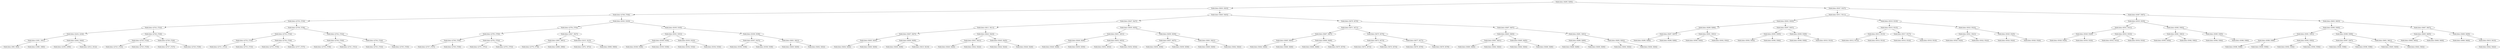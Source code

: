 digraph G{
1950132865 [label="Node{data=[9295, 9295]}"]
1950132865 -> 986018994
986018994 [label="Node{data=[9203, 9203]}"]
986018994 -> 1820911593
1820911593 [label="Node{data=[2746, 2746]}"]
1820911593 -> 1495845880
1495845880 [label="Node{data=[2730, 2730]}"]
1495845880 -> 1221663486
1221663486 [label="Node{data=[2722, 2722]}"]
1221663486 -> 1495308210
1495308210 [label="Node{data=[2234, 2234]}"]
1495308210 -> 1924961488
1924961488 [label="Node{data=[1001, 1001]}"]
1924961488 -> 1834284660
1834284660 [label="Node{data=[993, 993]}"]
1924961488 -> 764549066
764549066 [label="Node{data=[1960, 1960]}"]
1495308210 -> 1892849869
1892849869 [label="Node{data=[2444, 2444]}"]
1892849869 -> 1725863955
1725863955 [label="Node{data=[2359, 2359]}"]
1892849869 -> 754132458
754132458 [label="Node{data=[2512, 2512]}"]
1221663486 -> 300047353
300047353 [label="Node{data=[2726, 2726]}"]
300047353 -> 1964158456
1964158456 [label="Node{data=[2724, 2724]}"]
1964158456 -> 1738456393
1738456393 [label="Node{data=[2723, 2723]}"]
1964158456 -> 1383532581
1383532581 [label="Node{data=[2725, 2725]}"]
300047353 -> 1372175361
1372175361 [label="Node{data=[2728, 2728]}"]
1372175361 -> 827631277
827631277 [label="Node{data=[2727, 2727]}"]
1372175361 -> 590491963
590491963 [label="Node{data=[2729, 2729]}"]
1495845880 -> 1231958872
1231958872 [label="Node{data=[2738, 2738]}"]
1231958872 -> 1432074176
1432074176 [label="Node{data=[2734, 2734]}"]
1432074176 -> 1093534216
1093534216 [label="Node{data=[2732, 2732]}"]
1093534216 -> 1940343039
1940343039 [label="Node{data=[2731, 2731]}"]
1093534216 -> 1273712928
1273712928 [label="Node{data=[2733, 2733]}"]
1432074176 -> 1124469290
1124469290 [label="Node{data=[2736, 2736]}"]
1124469290 -> 1921613312
1921613312 [label="Node{data=[2735, 2735]}"]
1124469290 -> 1000353822
1000353822 [label="Node{data=[2737, 2737]}"]
1231958872 -> 718472219
718472219 [label="Node{data=[2742, 2742]}"]
718472219 -> 1509362737
1509362737 [label="Node{data=[2740, 2740]}"]
1509362737 -> 1614217329
1614217329 [label="Node{data=[2739, 2739]}"]
1509362737 -> 1512963241
1512963241 [label="Node{data=[2741, 2741]}"]
718472219 -> 1751959595
1751959595 [label="Node{data=[2744, 2744]}"]
1751959595 -> 152819603
152819603 [label="Node{data=[2743, 2743]}"]
1751959595 -> 1366784585
1366784585 [label="Node{data=[2745, 2745]}"]
1820911593 -> 1678384250
1678384250 [label="Node{data=[9163, 9163]}"]
1678384250 -> 1781116224
1781116224 [label="Node{data=[2754, 2754]}"]
1781116224 -> 1037650137
1037650137 [label="Node{data=[2750, 2750]}"]
1037650137 -> 1461114905
1461114905 [label="Node{data=[2748, 2748]}"]
1461114905 -> 1674311501
1674311501 [label="Node{data=[2747, 2747]}"]
1461114905 -> 1152325081
1152325081 [label="Node{data=[2749, 2749]}"]
1037650137 -> 868680213
868680213 [label="Node{data=[2752, 2752]}"]
868680213 -> 1391514212
1391514212 [label="Node{data=[2751, 2751]}"]
868680213 -> 1857894120
1857894120 [label="Node{data=[2753, 2753]}"]
1781116224 -> 1384179515
1384179515 [label="Node{data=[3027, 3027]}"]
1384179515 -> 1507627220
1507627220 [label="Node{data=[2901, 2901]}"]
1507627220 -> 225122937
225122937 [label="Node{data=[2778, 2778]}"]
1507627220 -> 182871882
182871882 [label="Node{data=[2966, 2966]}"]
1384179515 -> 1594552338
1594552338 [label="Node{data=[3215, 3215]}"]
1594552338 -> 1651343639
1651343639 [label="Node{data=[3072, 3072]}"]
1594552338 -> 931198961
931198961 [label="Node{data=[9080, 9080]}"]
1678384250 -> 249891452
249891452 [label="Node{data=[9195, 9195]}"]
249891452 -> 115859922
115859922 [label="Node{data=[9191, 9191]}"]
115859922 -> 135048480
135048480 [label="Node{data=[9189, 9189]}"]
135048480 -> 948169903
948169903 [label="Node{data=[9188, 9188]}"]
135048480 -> 504604457
504604457 [label="Node{data=[9190, 9190]}"]
115859922 -> 658713672
658713672 [label="Node{data=[9193, 9193]}"]
658713672 -> 1246486573
1246486573 [label="Node{data=[9192, 9192]}"]
658713672 -> 1829411679
1829411679 [label="Node{data=[9194, 9194]}"]
249891452 -> 1847804728
1847804728 [label="Node{data=[9199, 9199]}"]
1847804728 -> 1346114520
1346114520 [label="Node{data=[9197, 9197]}"]
1346114520 -> 1164168058
1164168058 [label="Node{data=[9196, 9196]}"]
1346114520 -> 2081054954
2081054954 [label="Node{data=[9198, 9198]}"]
1847804728 -> 147117776
147117776 [label="Node{data=[9201, 9201]}"]
147117776 -> 945206979
945206979 [label="Node{data=[9200, 9200]}"]
147117776 -> 1672839848
1672839848 [label="Node{data=[9202, 9202]}"]
986018994 -> 1285010180
1285010180 [label="Node{data=[9263, 9263]}"]
1285010180 -> 1649122832
1649122832 [label="Node{data=[9247, 9247]}"]
1649122832 -> 1873202228
1873202228 [label="Node{data=[9211, 9211]}"]
1873202228 -> 550089642
550089642 [label="Node{data=[9207, 9207]}"]
550089642 -> 1362570020
1362570020 [label="Node{data=[9205, 9205]}"]
1362570020 -> 1865585676
1865585676 [label="Node{data=[9204, 9204]}"]
1362570020 -> 908866226
908866226 [label="Node{data=[9206, 9206]}"]
550089642 -> 1528140606
1528140606 [label="Node{data=[9209, 9209]}"]
1528140606 -> 856943987
856943987 [label="Node{data=[9208, 9208]}"]
1528140606 -> 1215995369
1215995369 [label="Node{data=[9210, 9210]}"]
1873202228 -> 521441270
521441270 [label="Node{data=[9243, 9243]}"]
521441270 -> 1760523081
1760523081 [label="Node{data=[9241, 9241]}"]
1760523081 -> 1153131346
1153131346 [label="Node{data=[9240, 9240]}"]
1760523081 -> 1488075769
1488075769 [label="Node{data=[9242, 9242]}"]
521441270 -> 1675781158
1675781158 [label="Node{data=[9245, 9245]}"]
1675781158 -> 1879320104
1879320104 [label="Node{data=[9244, 9244]}"]
1675781158 -> 1874487945
1874487945 [label="Node{data=[9246, 9246]}"]
1649122832 -> 639560052
639560052 [label="Node{data=[9255, 9255]}"]
639560052 -> 1454209733
1454209733 [label="Node{data=[9251, 9251]}"]
1454209733 -> 122233694
122233694 [label="Node{data=[9249, 9249]}"]
122233694 -> 1000079132
1000079132 [label="Node{data=[9248, 9248]}"]
122233694 -> 1780479058
1780479058 [label="Node{data=[9250, 9250]}"]
1454209733 -> 1465503878
1465503878 [label="Node{data=[9253, 9253]}"]
1465503878 -> 432298720
432298720 [label="Node{data=[9252, 9252]}"]
1465503878 -> 2109945307
2109945307 [label="Node{data=[9254, 9254]}"]
639560052 -> 1760293717
1760293717 [label="Node{data=[9259, 9259]}"]
1760293717 -> 1907344174
1907344174 [label="Node{data=[9257, 9257]}"]
1907344174 -> 1242010785
1242010785 [label="Node{data=[9256, 9256]}"]
1907344174 -> 781065687
781065687 [label="Node{data=[9258, 9258]}"]
1760293717 -> 432546312
432546312 [label="Node{data=[9261, 9261]}"]
432546312 -> 384906412
384906412 [label="Node{data=[9260, 9260]}"]
432546312 -> 1613039695
1613039695 [label="Node{data=[9262, 9262]}"]
1285010180 -> 1050394937
1050394937 [label="Node{data=[9279, 9279]}"]
1050394937 -> 1721461888
1721461888 [label="Node{data=[9271, 9271]}"]
1721461888 -> 2035310763
2035310763 [label="Node{data=[9267, 9267]}"]
2035310763 -> 830433470
830433470 [label="Node{data=[9265, 9265]}"]
830433470 -> 1368253857
1368253857 [label="Node{data=[9264, 9264]}"]
830433470 -> 1825533052
1825533052 [label="Node{data=[9266, 9266]}"]
2035310763 -> 383782006
383782006 [label="Node{data=[9269, 9269]}"]
383782006 -> 1552985228
1552985228 [label="Node{data=[9268, 9268]}"]
383782006 -> 1653533266
1653533266 [label="Node{data=[9270, 9270]}"]
1721461888 -> 1966462707
1966462707 [label="Node{data=[9275, 9275]}"]
1966462707 -> 1671493535
1671493535 [label="Node{data=[9273, 9273]}"]
1671493535 -> 982373291
982373291 [label="Node{data=[9272, 9272]}"]
1671493535 -> 801403602
801403602 [label="Node{data=[9274, 9274]}"]
1966462707 -> 1948101527
1948101527 [label="Node{data=[9277, 9277]}"]
1948101527 -> 283485828
283485828 [label="Node{data=[9276, 9276]}"]
1948101527 -> 1151418296
1151418296 [label="Node{data=[9278, 9278]}"]
1050394937 -> 1216317212
1216317212 [label="Node{data=[9287, 9287]}"]
1216317212 -> 1361562775
1361562775 [label="Node{data=[9283, 9283]}"]
1361562775 -> 1825276337
1825276337 [label="Node{data=[9281, 9281]}"]
1825276337 -> 567951215
567951215 [label="Node{data=[9280, 9280]}"]
1825276337 -> 363399983
363399983 [label="Node{data=[9282, 9282]}"]
1361562775 -> 2047159929
2047159929 [label="Node{data=[9285, 9285]}"]
2047159929 -> 1249111681
1249111681 [label="Node{data=[9284, 9284]}"]
2047159929 -> 975344103
975344103 [label="Node{data=[9286, 9286]}"]
1216317212 -> 1729037823
1729037823 [label="Node{data=[9291, 9291]}"]
1729037823 -> 875207041
875207041 [label="Node{data=[9289, 9289]}"]
875207041 -> 1635286627
1635286627 [label="Node{data=[9288, 9288]}"]
875207041 -> 1333491202
1333491202 [label="Node{data=[9290, 9290]}"]
1729037823 -> 1346679535
1346679535 [label="Node{data=[9293, 9293]}"]
1346679535 -> 818077687
818077687 [label="Node{data=[9292, 9292]}"]
1346679535 -> 317400298
317400298 [label="Node{data=[9294, 9294]}"]
1950132865 -> 104106963
104106963 [label="Node{data=[9327, 9327]}"]
104106963 -> 1930596912
1930596912 [label="Node{data=[9311, 9311]}"]
1930596912 -> 1435096770
1435096770 [label="Node{data=[9303, 9303]}"]
1435096770 -> 504259821
504259821 [label="Node{data=[9299, 9299]}"]
504259821 -> 1019617004
1019617004 [label="Node{data=[9297, 9297]}"]
1019617004 -> 1528993878
1528993878 [label="Node{data=[9296, 9296]}"]
1019617004 -> 1074166326
1074166326 [label="Node{data=[9298, 9298]}"]
504259821 -> 759318487
759318487 [label="Node{data=[9301, 9301]}"]
759318487 -> 570367469
570367469 [label="Node{data=[9300, 9300]}"]
759318487 -> 1859178924
1859178924 [label="Node{data=[9302, 9302]}"]
1435096770 -> 502583690
502583690 [label="Node{data=[9307, 9307]}"]
502583690 -> 574050588
574050588 [label="Node{data=[9305, 9305]}"]
574050588 -> 2080252098
2080252098 [label="Node{data=[9304, 9304]}"]
574050588 -> 332120992
332120992 [label="Node{data=[9306, 9306]}"]
502583690 -> 671627474
671627474 [label="Node{data=[9309, 9309]}"]
671627474 -> 816784254
816784254 [label="Node{data=[9308, 9308]}"]
671627474 -> 987626905
987626905 [label="Node{data=[9310, 9310]}"]
1930596912 -> 2001137569
2001137569 [label="Node{data=[9319, 9319]}"]
2001137569 -> 509708083
509708083 [label="Node{data=[9315, 9315]}"]
509708083 -> 1461515090
1461515090 [label="Node{data=[9313, 9313]}"]
1461515090 -> 49872157
49872157 [label="Node{data=[9312, 9312]}"]
1461515090 -> 1115894020
1115894020 [label="Node{data=[9314, 9314]}"]
509708083 -> 1346989688
1346989688 [label="Node{data=[9317, 9317]}"]
1346989688 -> 1618968896
1618968896 [label="Node{data=[9316, 9316]}"]
1346989688 -> 623548487
623548487 [label="Node{data=[9318, 9318]}"]
2001137569 -> 2130351863
2130351863 [label="Node{data=[9323, 9323]}"]
2130351863 -> 1708854782
1708854782 [label="Node{data=[9321, 9321]}"]
1708854782 -> 2041771396
2041771396 [label="Node{data=[9320, 9320]}"]
1708854782 -> 145470037
145470037 [label="Node{data=[9322, 9322]}"]
2130351863 -> 575455385
575455385 [label="Node{data=[9325, 9325]}"]
575455385 -> 524651987
524651987 [label="Node{data=[9324, 9324]}"]
575455385 -> 1907709290
1907709290 [label="Node{data=[9326, 9326]}"]
104106963 -> 609843219
609843219 [label="Node{data=[9387, 9387]}"]
609843219 -> 1616194569
1616194569 [label="Node{data=[9335, 9335]}"]
1616194569 -> 1405947589
1405947589 [label="Node{data=[9331, 9331]}"]
1405947589 -> 134750163
134750163 [label="Node{data=[9329, 9329]}"]
134750163 -> 1744729889
1744729889 [label="Node{data=[9328, 9328]}"]
134750163 -> 780286643
780286643 [label="Node{data=[9330, 9330]}"]
1405947589 -> 352498304
352498304 [label="Node{data=[9333, 9333]}"]
352498304 -> 1564266868
1564266868 [label="Node{data=[9332, 9332]}"]
352498304 -> 1232069261
1232069261 [label="Node{data=[9334, 9334]}"]
1616194569 -> 1988566705
1988566705 [label="Node{data=[9383, 9383]}"]
1988566705 -> 1989223507
1989223507 [label="Node{data=[9381, 9381]}"]
1989223507 -> 1302195332
1302195332 [label="Node{data=[9359, 9359]}"]
1989223507 -> 2077230128
2077230128 [label="Node{data=[9382, 9382]}"]
1988566705 -> 896335725
896335725 [label="Node{data=[9385, 9385]}"]
896335725 -> 1243674159
1243674159 [label="Node{data=[9384, 9384]}"]
896335725 -> 1761335843
1761335843 [label="Node{data=[9386, 9386]}"]
609843219 -> 326218376
326218376 [label="Node{data=[9403, 9403]}"]
326218376 -> 1102356508
1102356508 [label="Node{data=[9395, 9395]}"]
1102356508 -> 216573835
216573835 [label="Node{data=[9391, 9391]}"]
216573835 -> 989089527
989089527 [label="Node{data=[9389, 9389]}"]
989089527 -> 604987091
604987091 [label="Node{data=[9388, 9388]}"]
989089527 -> 1088400910
1088400910 [label="Node{data=[9390, 9390]}"]
216573835 -> 155356513
155356513 [label="Node{data=[9393, 9393]}"]
155356513 -> 291109192
291109192 [label="Node{data=[9392, 9392]}"]
155356513 -> 1342100598
1342100598 [label="Node{data=[9394, 9394]}"]
1102356508 -> 1928117337
1928117337 [label="Node{data=[9399, 9399]}"]
1928117337 -> 1876434656
1876434656 [label="Node{data=[9397, 9397]}"]
1876434656 -> 823474666
823474666 [label="Node{data=[9396, 9396]}"]
1876434656 -> 141625050
141625050 [label="Node{data=[9398, 9398]}"]
1928117337 -> 526941689
526941689 [label="Node{data=[9401, 9401]}"]
526941689 -> 820531178
820531178 [label="Node{data=[9400, 9400]}"]
526941689 -> 682289780
682289780 [label="Node{data=[9402, 9402]}"]
326218376 -> 678264429
678264429 [label="Node{data=[9407, 9407]}"]
678264429 -> 1958107436
1958107436 [label="Node{data=[9405, 9405]}"]
1958107436 -> 114544463
114544463 [label="Node{data=[9404, 9404]}"]
1958107436 -> 2035645611
2035645611 [label="Node{data=[9406, 9406]}"]
678264429 -> 973667322
973667322 [label="Node{data=[9409, 9409]}"]
973667322 -> 2083629742
2083629742 [label="Node{data=[9408, 9408]}"]
973667322 -> 1677765584
1677765584 [label="Node{data=[9410, 9410]}"]
1677765584 -> 912405471
912405471 [label="Node{data=[9442, 9442]}"]
}